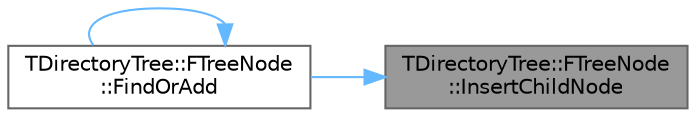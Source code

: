 digraph "TDirectoryTree::FTreeNode::InsertChildNode"
{
 // INTERACTIVE_SVG=YES
 // LATEX_PDF_SIZE
  bgcolor="transparent";
  edge [fontname=Helvetica,fontsize=10,labelfontname=Helvetica,labelfontsize=10];
  node [fontname=Helvetica,fontsize=10,shape=box,height=0.2,width=0.4];
  rankdir="RL";
  Node1 [id="Node000001",label="TDirectoryTree::FTreeNode\l::InsertChildNode",height=0.2,width=0.4,color="gray40", fillcolor="grey60", style="filled", fontcolor="black",tooltip="Insert the given RelPath and ChildNode at the given index; must be the index from FindInsertionIndex."];
  Node1 -> Node2 [id="edge1_Node000001_Node000002",dir="back",color="steelblue1",style="solid",tooltip=" "];
  Node2 [id="Node000002",label="TDirectoryTree::FTreeNode\l::FindOrAdd",height=0.2,width=0.4,color="grey40", fillcolor="white", style="filled",URL="$d0/d19/structTDirectoryTree_1_1FTreeNode.html#ab8175a05fbd95dcc4805a6eb2676a52f",tooltip="Recursively search the node's subtree to find the given relative directory name, adding nodes for the..."];
  Node2 -> Node2 [id="edge2_Node000002_Node000002",dir="back",color="steelblue1",style="solid",tooltip=" "];
}
